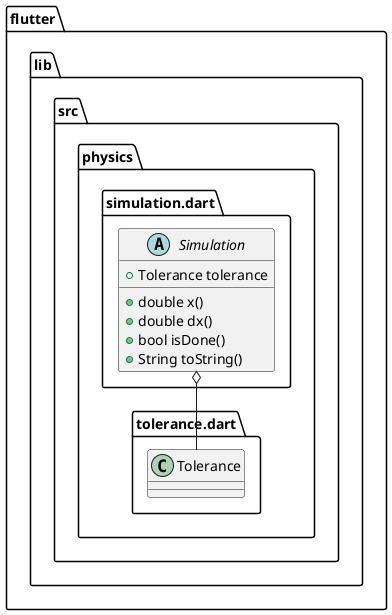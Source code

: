 @startuml
set namespaceSeparator ::

abstract class "flutter::lib::src::physics::simulation.dart::Simulation" {
  +Tolerance tolerance
  +double x()
  +double dx()
  +bool isDone()
  +String toString()
}

"flutter::lib::src::physics::simulation.dart::Simulation" o-- "flutter::lib::src::physics::tolerance.dart::Tolerance"


@enduml